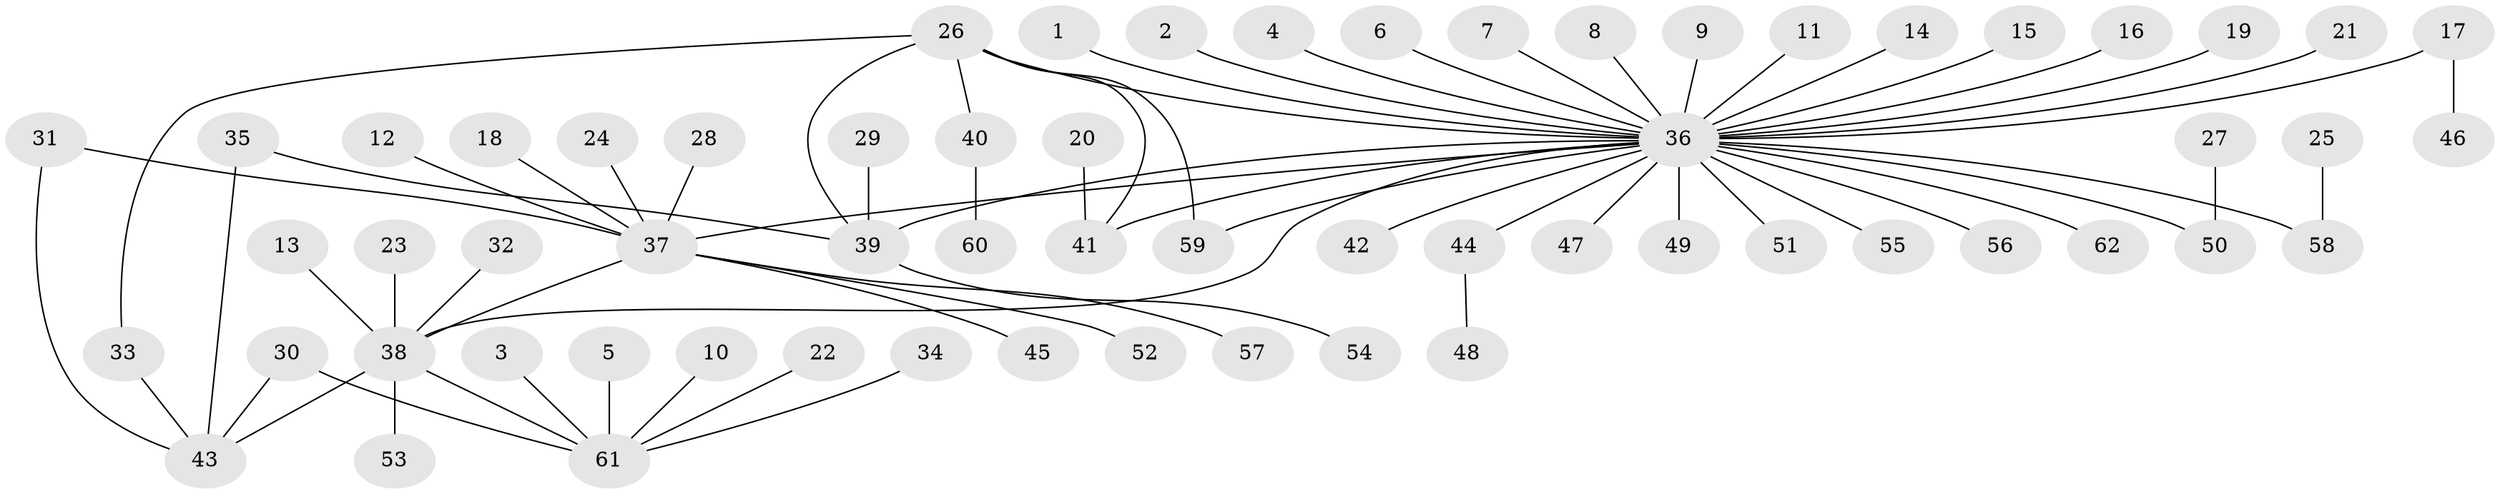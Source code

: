 // original degree distribution, {35: 0.008064516129032258, 4: 0.04838709677419355, 2: 0.21774193548387097, 3: 0.04838709677419355, 1: 0.6129032258064516, 10: 0.008064516129032258, 6: 0.03225806451612903, 5: 0.008064516129032258, 13: 0.008064516129032258, 9: 0.008064516129032258}
// Generated by graph-tools (version 1.1) at 2025/49/03/09/25 03:49:53]
// undirected, 62 vertices, 69 edges
graph export_dot {
graph [start="1"]
  node [color=gray90,style=filled];
  1;
  2;
  3;
  4;
  5;
  6;
  7;
  8;
  9;
  10;
  11;
  12;
  13;
  14;
  15;
  16;
  17;
  18;
  19;
  20;
  21;
  22;
  23;
  24;
  25;
  26;
  27;
  28;
  29;
  30;
  31;
  32;
  33;
  34;
  35;
  36;
  37;
  38;
  39;
  40;
  41;
  42;
  43;
  44;
  45;
  46;
  47;
  48;
  49;
  50;
  51;
  52;
  53;
  54;
  55;
  56;
  57;
  58;
  59;
  60;
  61;
  62;
  1 -- 36 [weight=1.0];
  2 -- 36 [weight=1.0];
  3 -- 61 [weight=1.0];
  4 -- 36 [weight=1.0];
  5 -- 61 [weight=1.0];
  6 -- 36 [weight=1.0];
  7 -- 36 [weight=1.0];
  8 -- 36 [weight=1.0];
  9 -- 36 [weight=1.0];
  10 -- 61 [weight=1.0];
  11 -- 36 [weight=1.0];
  12 -- 37 [weight=1.0];
  13 -- 38 [weight=1.0];
  14 -- 36 [weight=1.0];
  15 -- 36 [weight=1.0];
  16 -- 36 [weight=1.0];
  17 -- 36 [weight=1.0];
  17 -- 46 [weight=1.0];
  18 -- 37 [weight=1.0];
  19 -- 36 [weight=1.0];
  20 -- 41 [weight=1.0];
  21 -- 36 [weight=1.0];
  22 -- 61 [weight=1.0];
  23 -- 38 [weight=1.0];
  24 -- 37 [weight=1.0];
  25 -- 58 [weight=1.0];
  26 -- 33 [weight=1.0];
  26 -- 36 [weight=1.0];
  26 -- 39 [weight=1.0];
  26 -- 40 [weight=1.0];
  26 -- 41 [weight=1.0];
  26 -- 59 [weight=1.0];
  27 -- 50 [weight=1.0];
  28 -- 37 [weight=1.0];
  29 -- 39 [weight=1.0];
  30 -- 43 [weight=1.0];
  30 -- 61 [weight=1.0];
  31 -- 37 [weight=1.0];
  31 -- 43 [weight=1.0];
  32 -- 38 [weight=1.0];
  33 -- 43 [weight=1.0];
  34 -- 61 [weight=1.0];
  35 -- 39 [weight=1.0];
  35 -- 43 [weight=1.0];
  36 -- 37 [weight=1.0];
  36 -- 38 [weight=1.0];
  36 -- 39 [weight=1.0];
  36 -- 41 [weight=1.0];
  36 -- 42 [weight=1.0];
  36 -- 44 [weight=1.0];
  36 -- 47 [weight=1.0];
  36 -- 49 [weight=1.0];
  36 -- 50 [weight=1.0];
  36 -- 51 [weight=2.0];
  36 -- 55 [weight=1.0];
  36 -- 56 [weight=1.0];
  36 -- 58 [weight=1.0];
  36 -- 59 [weight=1.0];
  36 -- 62 [weight=1.0];
  37 -- 38 [weight=1.0];
  37 -- 45 [weight=1.0];
  37 -- 52 [weight=1.0];
  37 -- 57 [weight=1.0];
  38 -- 43 [weight=1.0];
  38 -- 53 [weight=1.0];
  38 -- 61 [weight=1.0];
  39 -- 54 [weight=1.0];
  40 -- 60 [weight=1.0];
  44 -- 48 [weight=1.0];
}
